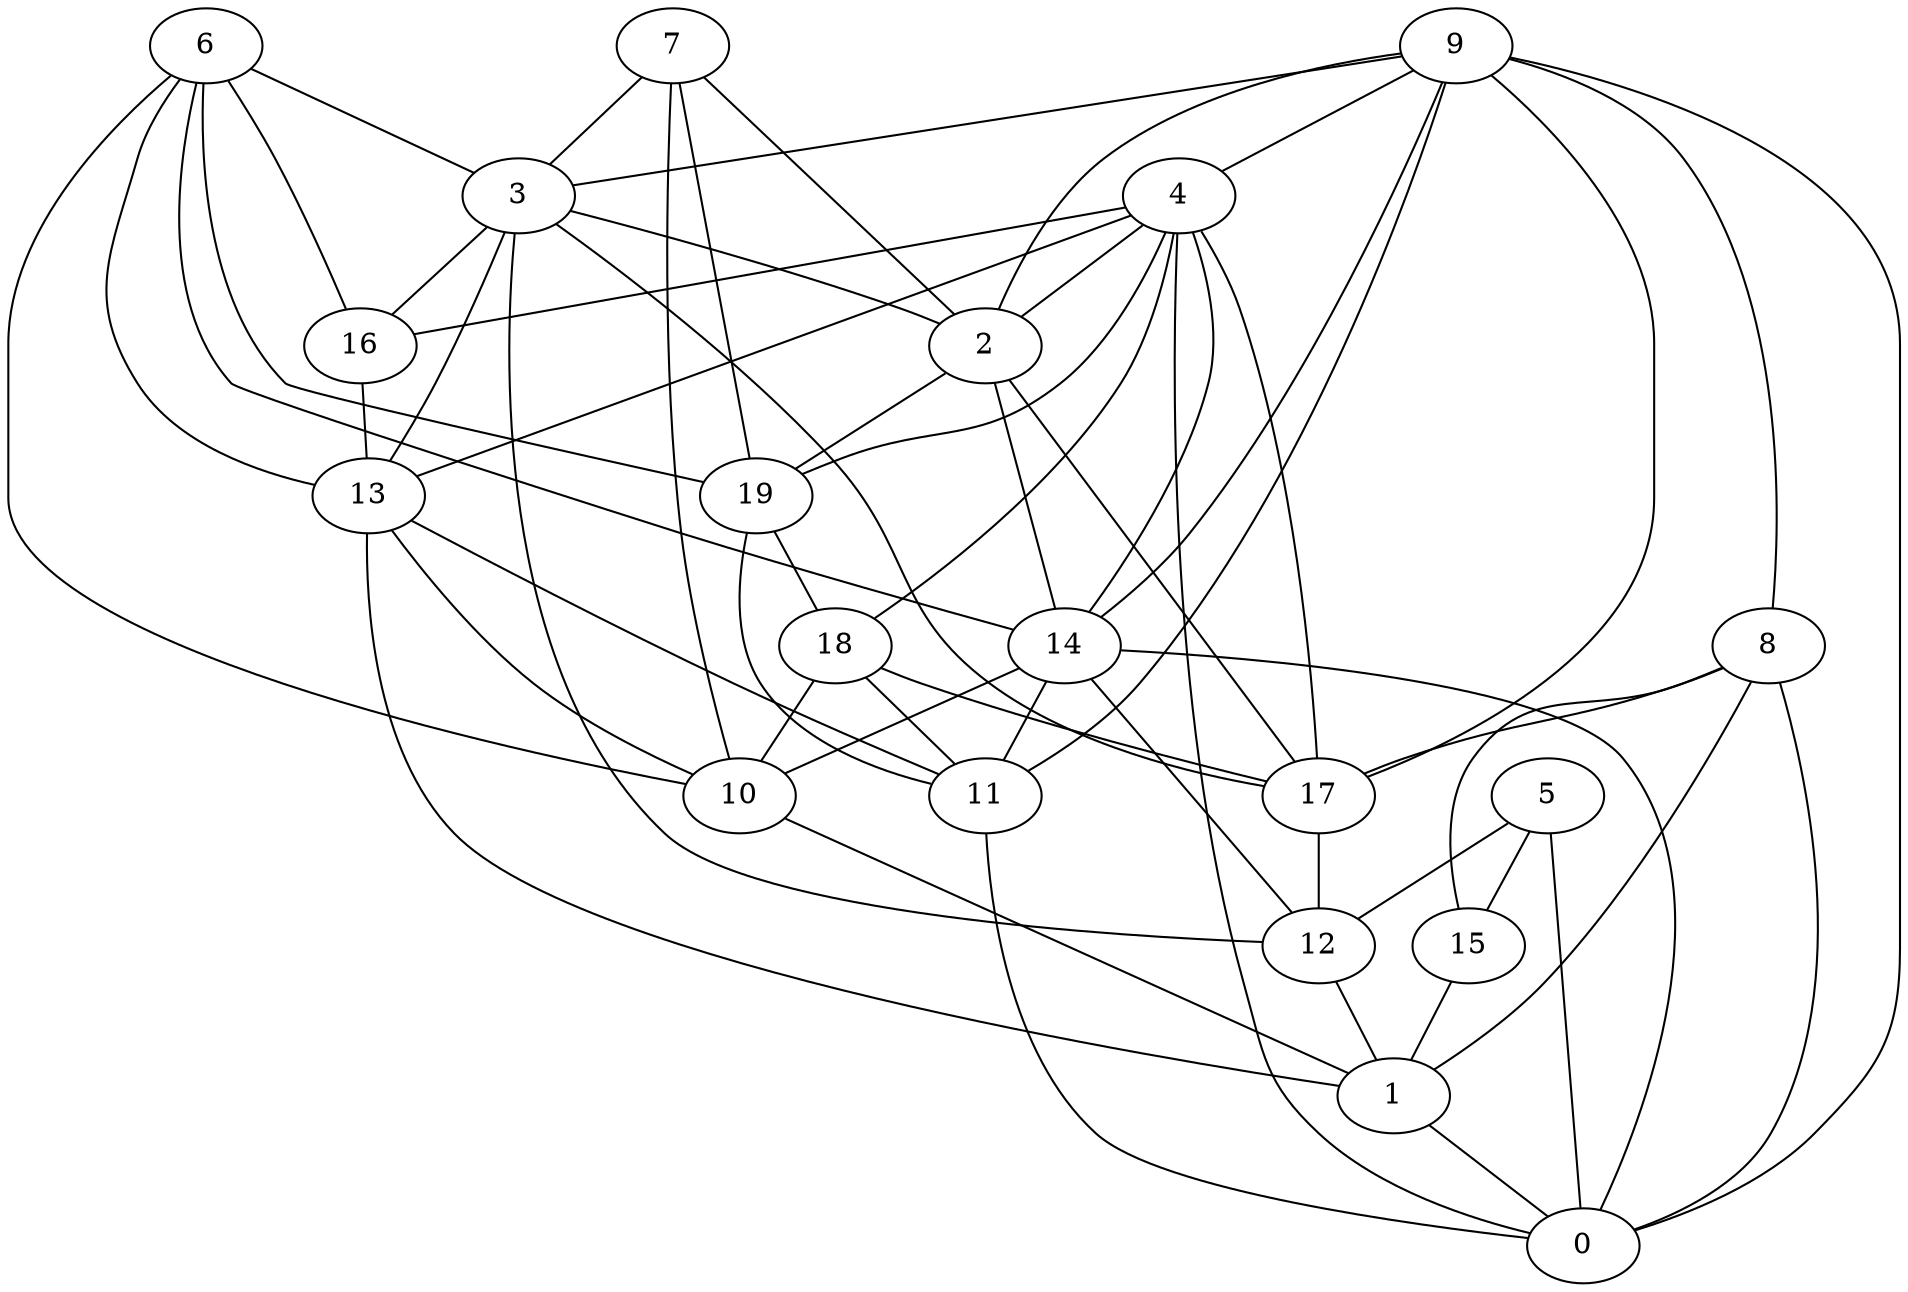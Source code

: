 digraph GG_graph {

subgraph G_graph {
edge [color = black]
"8" -> "17" [dir = none]
"5" -> "15" [dir = none]
"14" -> "12" [dir = none]
"15" -> "1" [dir = none]
"13" -> "10" [dir = none]
"13" -> "11" [dir = none]
"7" -> "3" [dir = none]
"4" -> "18" [dir = none]
"4" -> "0" [dir = none]
"4" -> "2" [dir = none]
"4" -> "13" [dir = none]
"2" -> "14" [dir = none]
"10" -> "1" [dir = none]
"16" -> "13" [dir = none]
"3" -> "16" [dir = none]
"9" -> "17" [dir = none]
"9" -> "2" [dir = none]
"6" -> "19" [dir = none]
"6" -> "16" [dir = none]
"9" -> "3" [dir = none]
"18" -> "17" [dir = none]
"9" -> "8" [dir = none]
"12" -> "1" [dir = none]
"5" -> "12" [dir = none]
"19" -> "11" [dir = none]
"7" -> "2" [dir = none]
"8" -> "1" [dir = none]
"19" -> "18" [dir = none]
"18" -> "10" [dir = none]
"9" -> "14" [dir = none]
"9" -> "11" [dir = none]
"2" -> "17" [dir = none]
"4" -> "19" [dir = none]
"1" -> "0" [dir = none]
"3" -> "17" [dir = none]
"7" -> "19" [dir = none]
"5" -> "0" [dir = none]
"6" -> "10" [dir = none]
"14" -> "0" [dir = none]
"6" -> "14" [dir = none]
"3" -> "13" [dir = none]
"2" -> "19" [dir = none]
"17" -> "12" [dir = none]
"9" -> "4" [dir = none]
"6" -> "3" [dir = none]
"18" -> "11" [dir = none]
"3" -> "12" [dir = none]
"4" -> "14" [dir = none]
"8" -> "15" [dir = none]
"14" -> "10" [dir = none]
"11" -> "0" [dir = none]
"8" -> "0" [dir = none]
"7" -> "10" [dir = none]
"13" -> "1" [dir = none]
"3" -> "2" [dir = none]
"14" -> "11" [dir = none]
"4" -> "17" [dir = none]
"9" -> "0" [dir = none]
"6" -> "13" [dir = none]
"4" -> "16" [dir = none]
}

}
